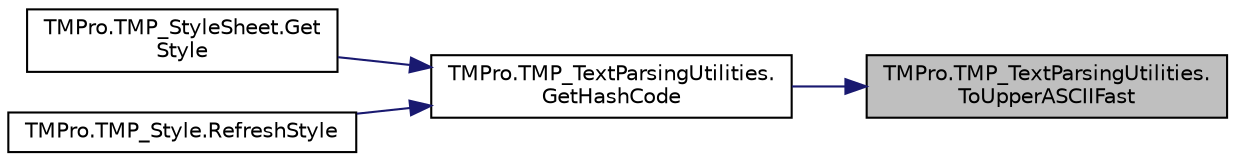 digraph "TMPro.TMP_TextParsingUtilities.ToUpperASCIIFast"
{
 // LATEX_PDF_SIZE
  edge [fontname="Helvetica",fontsize="10",labelfontname="Helvetica",labelfontsize="10"];
  node [fontname="Helvetica",fontsize="10",shape=record];
  rankdir="RL";
  Node1 [label="TMPro.TMP_TextParsingUtilities.\lToUpperASCIIFast",height=0.2,width=0.4,color="black", fillcolor="grey75", style="filled", fontcolor="black",tooltip="Get uppercase version of this ASCII character."];
  Node1 -> Node2 [dir="back",color="midnightblue",fontsize="10",style="solid",fontname="Helvetica"];
  Node2 [label="TMPro.TMP_TextParsingUtilities.\lGetHashCode",height=0.2,width=0.4,color="black", fillcolor="white", style="filled",URL="$class_t_m_pro_1_1_t_m_p___text_parsing_utilities.html#a77bb7b39afef3f677e915499b48e2c7a",tooltip="Function returning the hashcode value of a given string."];
  Node2 -> Node3 [dir="back",color="midnightblue",fontsize="10",style="solid",fontname="Helvetica"];
  Node3 [label="TMPro.TMP_StyleSheet.Get\lStyle",height=0.2,width=0.4,color="black", fillcolor="white", style="filled",URL="$class_t_m_pro_1_1_t_m_p___style_sheet.html#a0766b88921d3c2fe462608796af79b1f",tooltip="Get the Style for the given name."];
  Node2 -> Node4 [dir="back",color="midnightblue",fontsize="10",style="solid",fontname="Helvetica"];
  Node4 [label="TMPro.TMP_Style.RefreshStyle",height=0.2,width=0.4,color="black", fillcolor="white", style="filled",URL="$class_t_m_pro_1_1_t_m_p___style.html#a45cd2cf30f163d32c1bfa91914852154",tooltip="Function to update the content of the int[] resulting from changes to OpeningDefinition & ClosingDefi..."];
}
